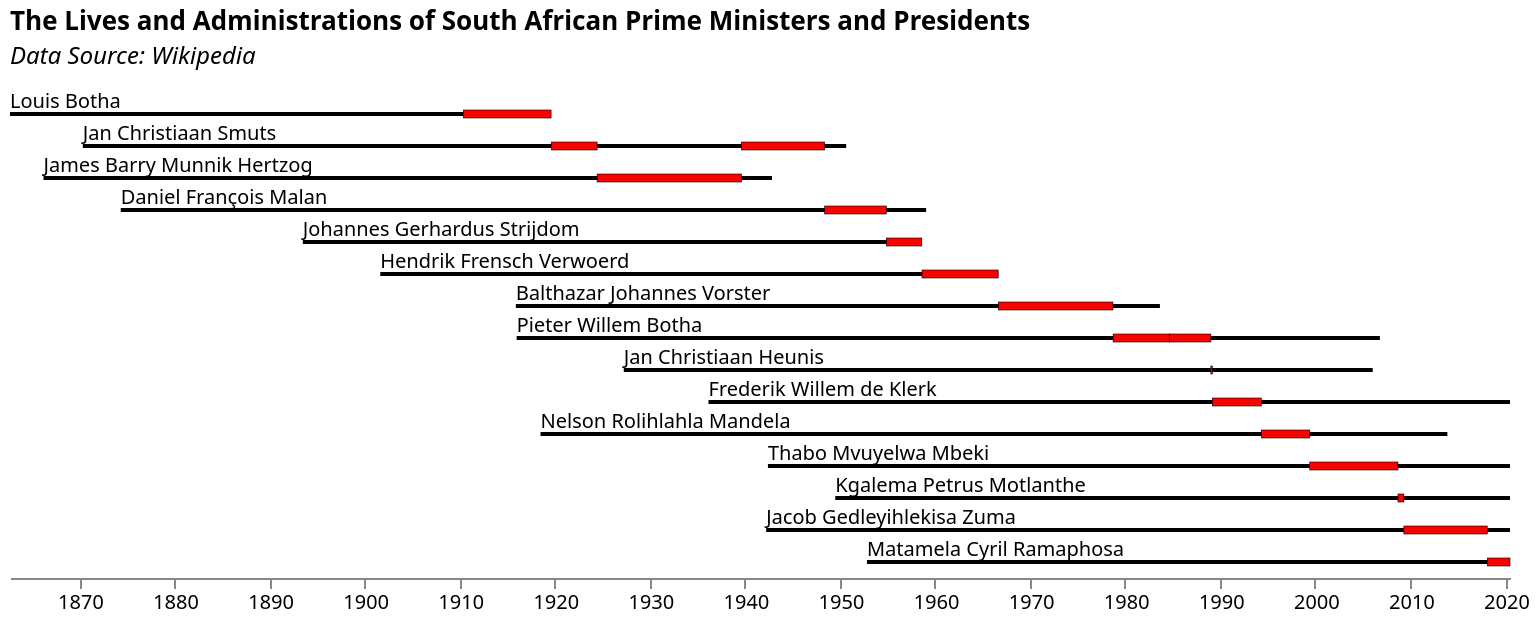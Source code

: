 {
  "$schema": "https://vega.github.io/schema/vega/v5.json",
  "background": "white",
  "padding": 5,
  "width": 750,
  "height": 240,
  "style": "cell",
  "data": [
    {
      "name": "data-9daf791ba3940435b9aa92d5da3f7b73",
      "values": [
        {
          "name": "Louis Botha",
          "birth": "1862-09-27T00:00:00",
          "death": "1919-08-27T00:00:00",
          "term_start": "1910-05-31T00:00:00",
          "term_end": "1919-08-27T00:00:00",
          "term_start2": "",
          "term_end2": "",
          "party": "South African Party",
          "position": "Prime Minister",
          "life": "Life",
          "term": "Term"
        },
        {
          "name": "Jan Christiaan Smuts",
          "birth": "1870-05-24T00:00:00",
          "death": "1950-09-11T00:00:00",
          "term_start": "1919-09-03T00:00:00",
          "term_end": "1924-06-30T00:00:00",
          "term_start2": "1939-09-05T00:00:00",
          "term_end2": "1948-06-04T00:00:00",
          "party": "South African Party",
          "position": "Prime Minister",
          "life": "Life",
          "term": "Term"
        },
        {
          "name": "James Barry Munnik Hertzog",
          "birth": "1866-04-06T00:00:00",
          "death": "1942-11-21T00:00:00",
          "term_start": "1924-06-30T00:00:00",
          "term_end": "1939-09-05T00:00:00",
          "term_start2": "",
          "term_end2": "",
          "party": "National Party-United Party",
          "position": "Prime Minister",
          "life": "Life",
          "term": "Term"
        },
        {
          "name": "Daniel François Malan",
          "birth": "1874-05-22T00:00:00",
          "death": "1959-02-07T00:00:00",
          "term_start": "1948-06-04T00:00:00",
          "term_end": "1954-11-30T00:00:00",
          "term_start2": "",
          "term_end2": "",
          "party": "National Party",
          "position": "Prime Minister",
          "life": "Life",
          "term": "Term"
        },
        {
          "name": "Johannes Gerhardus Strijdom",
          "birth": "1893-07-14T00:00:00",
          "death": "1958-08-24T00:00:00",
          "term_start": "1954-11-30T00:00:00",
          "term_end": "1958-08-24T00:00:00",
          "term_start2": "",
          "term_end2": "",
          "party": "National Party",
          "position": "Prime Minister",
          "life": "Life",
          "term": "Term"
        },
        {
          "name": "Hendrik Frensch Verwoerd",
          "birth": "1901-09-08T00:00:00",
          "death": "1966-09-06T00:00:00",
          "term_start": "1958-09-02T00:00:00",
          "term_end": "1966-09-06T00:00:00",
          "term_start2": "",
          "term_end2": "",
          "party": "National Party",
          "position": "Prime Minister",
          "life": "Life",
          "term": "Term"
        },
        {
          "name": "Balthazar Johannes Vorster",
          "birth": "1915-12-13T00:00:00",
          "death": "1983-09-10T00:00:00",
          "term_start": "1966-09-13T00:00:00",
          "term_end": "1978-10-02T00:00:00",
          "term_start2": "",
          "term_end2": "",
          "party": "National Party",
          "position": "Prime Minister",
          "life": "Life",
          "term": "Term"
        },
        {
          "name": "Pieter Willem Botha",
          "birth": "1916-01-12T00:00:00",
          "death": "2006-10-31T00:00:00",
          "term_start": "1978-10-09T00:00:00",
          "term_end": "1984-09-14T00:00:00",
          "term_start2": "1984-09-03T00:00:00",
          "term_end2": "1989-01-19T00:00:00",
          "party": "National Party",
          "position": "Prime Minister",
          "life": "Life",
          "term": "Term"
        },
        {
          "name": "Jan Christiaan Heunis",
          "birth": "1927-04-20T00:00:00",
          "death": "2006-01-27T00:00:00",
          "term_start": "1989-01-19T00:00:00",
          "term_end": "1989-03-15T00:00:00",
          "term_start2": "",
          "term_end2": "",
          "party": "National Party",
          "position": "President",
          "life": "Life",
          "term": "Term"
        },
        {
          "name": "Frederik Willem de Klerk",
          "birth": "1936-03-18T00:00:00",
          "death": "2020-07-07T06:47:50.217158",
          "term_start": "1989-03-15T00:00:00",
          "term_end": "1994-05-10T00:00:00",
          "term_start2": "",
          "term_end2": "",
          "party": "National Party",
          "position": "President",
          "life": "Life",
          "term": "Term"
        },
        {
          "name": "Nelson Rolihlahla Mandela",
          "birth": "1918-07-18T00:00:00",
          "death": "2013-12-05T00:00:00",
          "term_start": "1994-05-10T00:00:00",
          "term_end": "1999-06-16T00:00:00",
          "term_start2": "",
          "term_end2": "",
          "party": "African National Congress",
          "position": "President",
          "life": "Life",
          "term": "Term"
        },
        {
          "name": "Thabo Mvuyelwa Mbeki",
          "birth": "1942-06-18T00:00:00",
          "death": "2020-07-07T06:47:50.217158",
          "term_start": "1999-06-16T00:00:00",
          "term_end": "2008-09-24T00:00:00",
          "term_start2": "",
          "term_end2": "",
          "party": "African National Congress",
          "position": "President",
          "life": "Life",
          "term": "Term"
        },
        {
          "name": "Kgalema Petrus Motlanthe",
          "birth": "1949-07-19T00:00:00",
          "death": "2020-07-07T06:47:50.217158",
          "term_start": "2008-09-25T00:00:00",
          "term_end": "2009-05-09T00:00:00",
          "term_start2": "",
          "term_end2": "",
          "party": "African National Congress",
          "position": "President",
          "life": "Life",
          "term": "Term"
        },
        {
          "name": "Jacob Gedleyihlekisa Zuma",
          "birth": "1942-04-12T00:00:00",
          "death": "2020-07-07T06:47:50.217158",
          "term_start": "2009-05-09T00:00:00",
          "term_end": "2018-02-14T00:00:00",
          "term_start2": "",
          "term_end2": "",
          "party": "African National Congress",
          "position": "President",
          "life": "Life",
          "term": "Term"
        },
        {
          "name": "Matamela Cyril Ramaphosa",
          "birth": "1952-11-17T00:00:00",
          "death": "2020-07-07T06:47:50.217158",
          "term_start": "2018-02-14T00:00:00",
          "term_end": "2020-07-07T00:00:00",
          "term_start2": "",
          "term_end2": "",
          "party": "African National Congress",
          "position": "President",
          "life": "Life",
          "term": "Term"
        }
      ]
    },
    {
      "name": "data_0",
      "source": "data-9daf791ba3940435b9aa92d5da3f7b73",
      "transform": [
        {"type": "formula", "expr": "toDate(datum[\"birth\"])", "as": "birth"},
        {"type": "formula", "expr": "toDate(datum[\"death\"])", "as": "death"},
        {
          "type": "formula",
          "expr": "toDate(datum[\"term_start\"])",
          "as": "term_start"
        },
        {
          "type": "formula",
          "expr": "toDate(datum[\"term_end\"])",
          "as": "term_end"
        },
        {
          "type": "formula",
          "expr": "toDate(datum[\"term_start2\"])",
          "as": "term_start2"
        },
        {
          "type": "formula",
          "expr": "toDate(datum[\"term_end2\"])",
          "as": "term_end2"
        }
      ]
    },
    {
      "name": "data_1",
      "source": "data_0",
      "transform": [
        {
          "type": "filter",
          "expr": "(isDate(datum[\"birth\"]) || (isValid(datum[\"birth\"]) && isFinite(+datum[\"birth\"])))"
        }
      ]
    },
    {
      "name": "data_2",
      "source": "data_0",
      "transform": [
        {
          "type": "filter",
          "expr": "(isDate(datum[\"term_start\"]) || (isValid(datum[\"term_start\"]) && isFinite(+datum[\"term_start\"])))"
        }
      ]
    },
    {
      "name": "data_3",
      "source": "data_0",
      "transform": [
        {
          "type": "filter",
          "expr": "(isDate(datum[\"term_start2\"]) || (isValid(datum[\"term_start2\"]) && isFinite(+datum[\"term_start2\"])))"
        }
      ]
    }
  ],
  "marks": [
    {
      "name": "layer_0_marks",
      "type": "rect",
      "style": ["rect"],
      "from": {"data": "data_1"},
      "encode": {
        "update": {
          "fill": {"value": "black"},
          "height": {"value": 2},
          "tooltip": {
            "signal": "{\"Name\": ''+datum[\"name\"], \"Birth\": timeFormat(datum[\"birth\"], '%b %d, %Y'), \"Death\": timeFormat(datum[\"death\"], '%b %d, %Y')}"
          },
          "x": {"scale": "x", "field": "birth"},
          "x2": {"scale": "x", "field": "death"},
          "yc": {"scale": "y", "field": "term_start", "band": 0.5}
        }
      }
    },
    {
      "name": "layer_1_marks",
      "type": "rect",
      "style": ["rect"],
      "from": {"data": "data_2"},
      "encode": {
        "update": {
          "fill": {"value": "red"},
          "stroke": {"value": "black"},
          "strokeWidth": {"value": 0.3},
          "height": {"value": 4},
          "tooltip": {
            "signal": "{\"Name\": ''+datum[\"name\"], \"Term Start\": timeFormat(datum[\"term_start\"], '%b %d, %Y'), \"Term End\": timeFormat(datum[\"term_end\"], '%b %d, %Y')}"
          },
          "x": {"scale": "x", "field": "term_start"},
          "x2": {"scale": "x", "field": "term_end"},
          "yc": {"scale": "y", "field": "term_start", "band": 0.5}
        }
      }
    },
    {
      "name": "layer_2_marks",
      "type": "rect",
      "style": ["rect"],
      "from": {"data": "data_3"},
      "encode": {
        "update": {
          "fill": {"value": "red"},
          "stroke": {"value": "black"},
          "strokeWidth": {"value": 0.3},
          "height": {"value": 4},
          "tooltip": {
            "signal": "{\"Name\": ''+datum[\"name\"], \"Term Start\": timeFormat(datum[\"term_start2\"], '%b %d, %Y'), \"Term End\": timeFormat(datum[\"term_end2\"], '%b %d, %Y')}"
          },
          "x": {"scale": "x", "field": "term_start2"},
          "x2": {"scale": "x", "field": "term_end2"},
          "yc": {"scale": "y", "field": "term_start", "band": 0.5}
        }
      }
    },
    {
      "name": "layer_3_marks",
      "type": "text",
      "style": ["text"],
      "from": {"data": "data_1"},
      "encode": {
        "update": {
          "align": {"value": "left"},
          "baseline": {"value": "line-bottom"},
          "dx": {"value": 0},
          "fill": {"value": "black"},
          "tooltip": {
            "signal": "{\"Name\": ''+datum[\"name\"], \"Birth\": timeFormat(datum[\"birth\"], '%b %d, %Y'), \"Death\": timeFormat(datum[\"death\"], '%b %d, %Y')}"
          },
          "x": {"scale": "x", "field": "birth"},
          "y": {"scale": "y", "field": "term_start", "band": 0.5},
          "text": {"signal": "''+datum[\"name\"]"},
          "fontSize": {"value": 10}
        }
      }
    }
  ],
  "scales": [
    {
      "name": "x",
      "type": "time",
      "domain": {
        "fields": [
          {"data": "data_1", "field": "birth"},
          {"data": "data_1", "field": "death"},
          {"data": "data_2", "field": "term_start"},
          {"data": "data_2", "field": "term_end"},
          {"data": "data_3", "field": "term_start2"},
          {"data": "data_3", "field": "term_end2"}
        ]
      },
      "range": [0, {"signal": "width"}]
    },
    {
      "name": "y",
      "type": "band",
      "domain": {
        "fields": [
          {"data": "data_1", "field": "term_start"},
          {"data": "data_2", "field": "term_start"},
          {"data": "data_3", "field": "term_start"}
        ],
        "sort": true
      },
      "range": [0, {"signal": "height"}],
      "paddingInner": 0,
      "paddingOuter": 0
    }
  ],

  "title": {
    "text": "The Lives and Administrations of South African Prime Ministers and Presidents",
    "subtitle": "Data Source: Wikipedia",
    "subtitleFontStyle": "italic",
    "subtitlePadding": 5,
    "frame": "bounds",
    "anchor": "start",
    "offset": 12,
    "zindex": 0
  }
  
  
  ,
  "axes": [
    {
      "scale": "x",
      "orient": "bottom",
      "grid": false,
      "labelFlush": true,
      "labelOverlap": true,
      "tickCount": {"signal": "ceil(width/40)"},
      "zindex": 0
    }
  ],
  "config": {"style": {"cell": {"strokeOpacity": 0}}}
}
